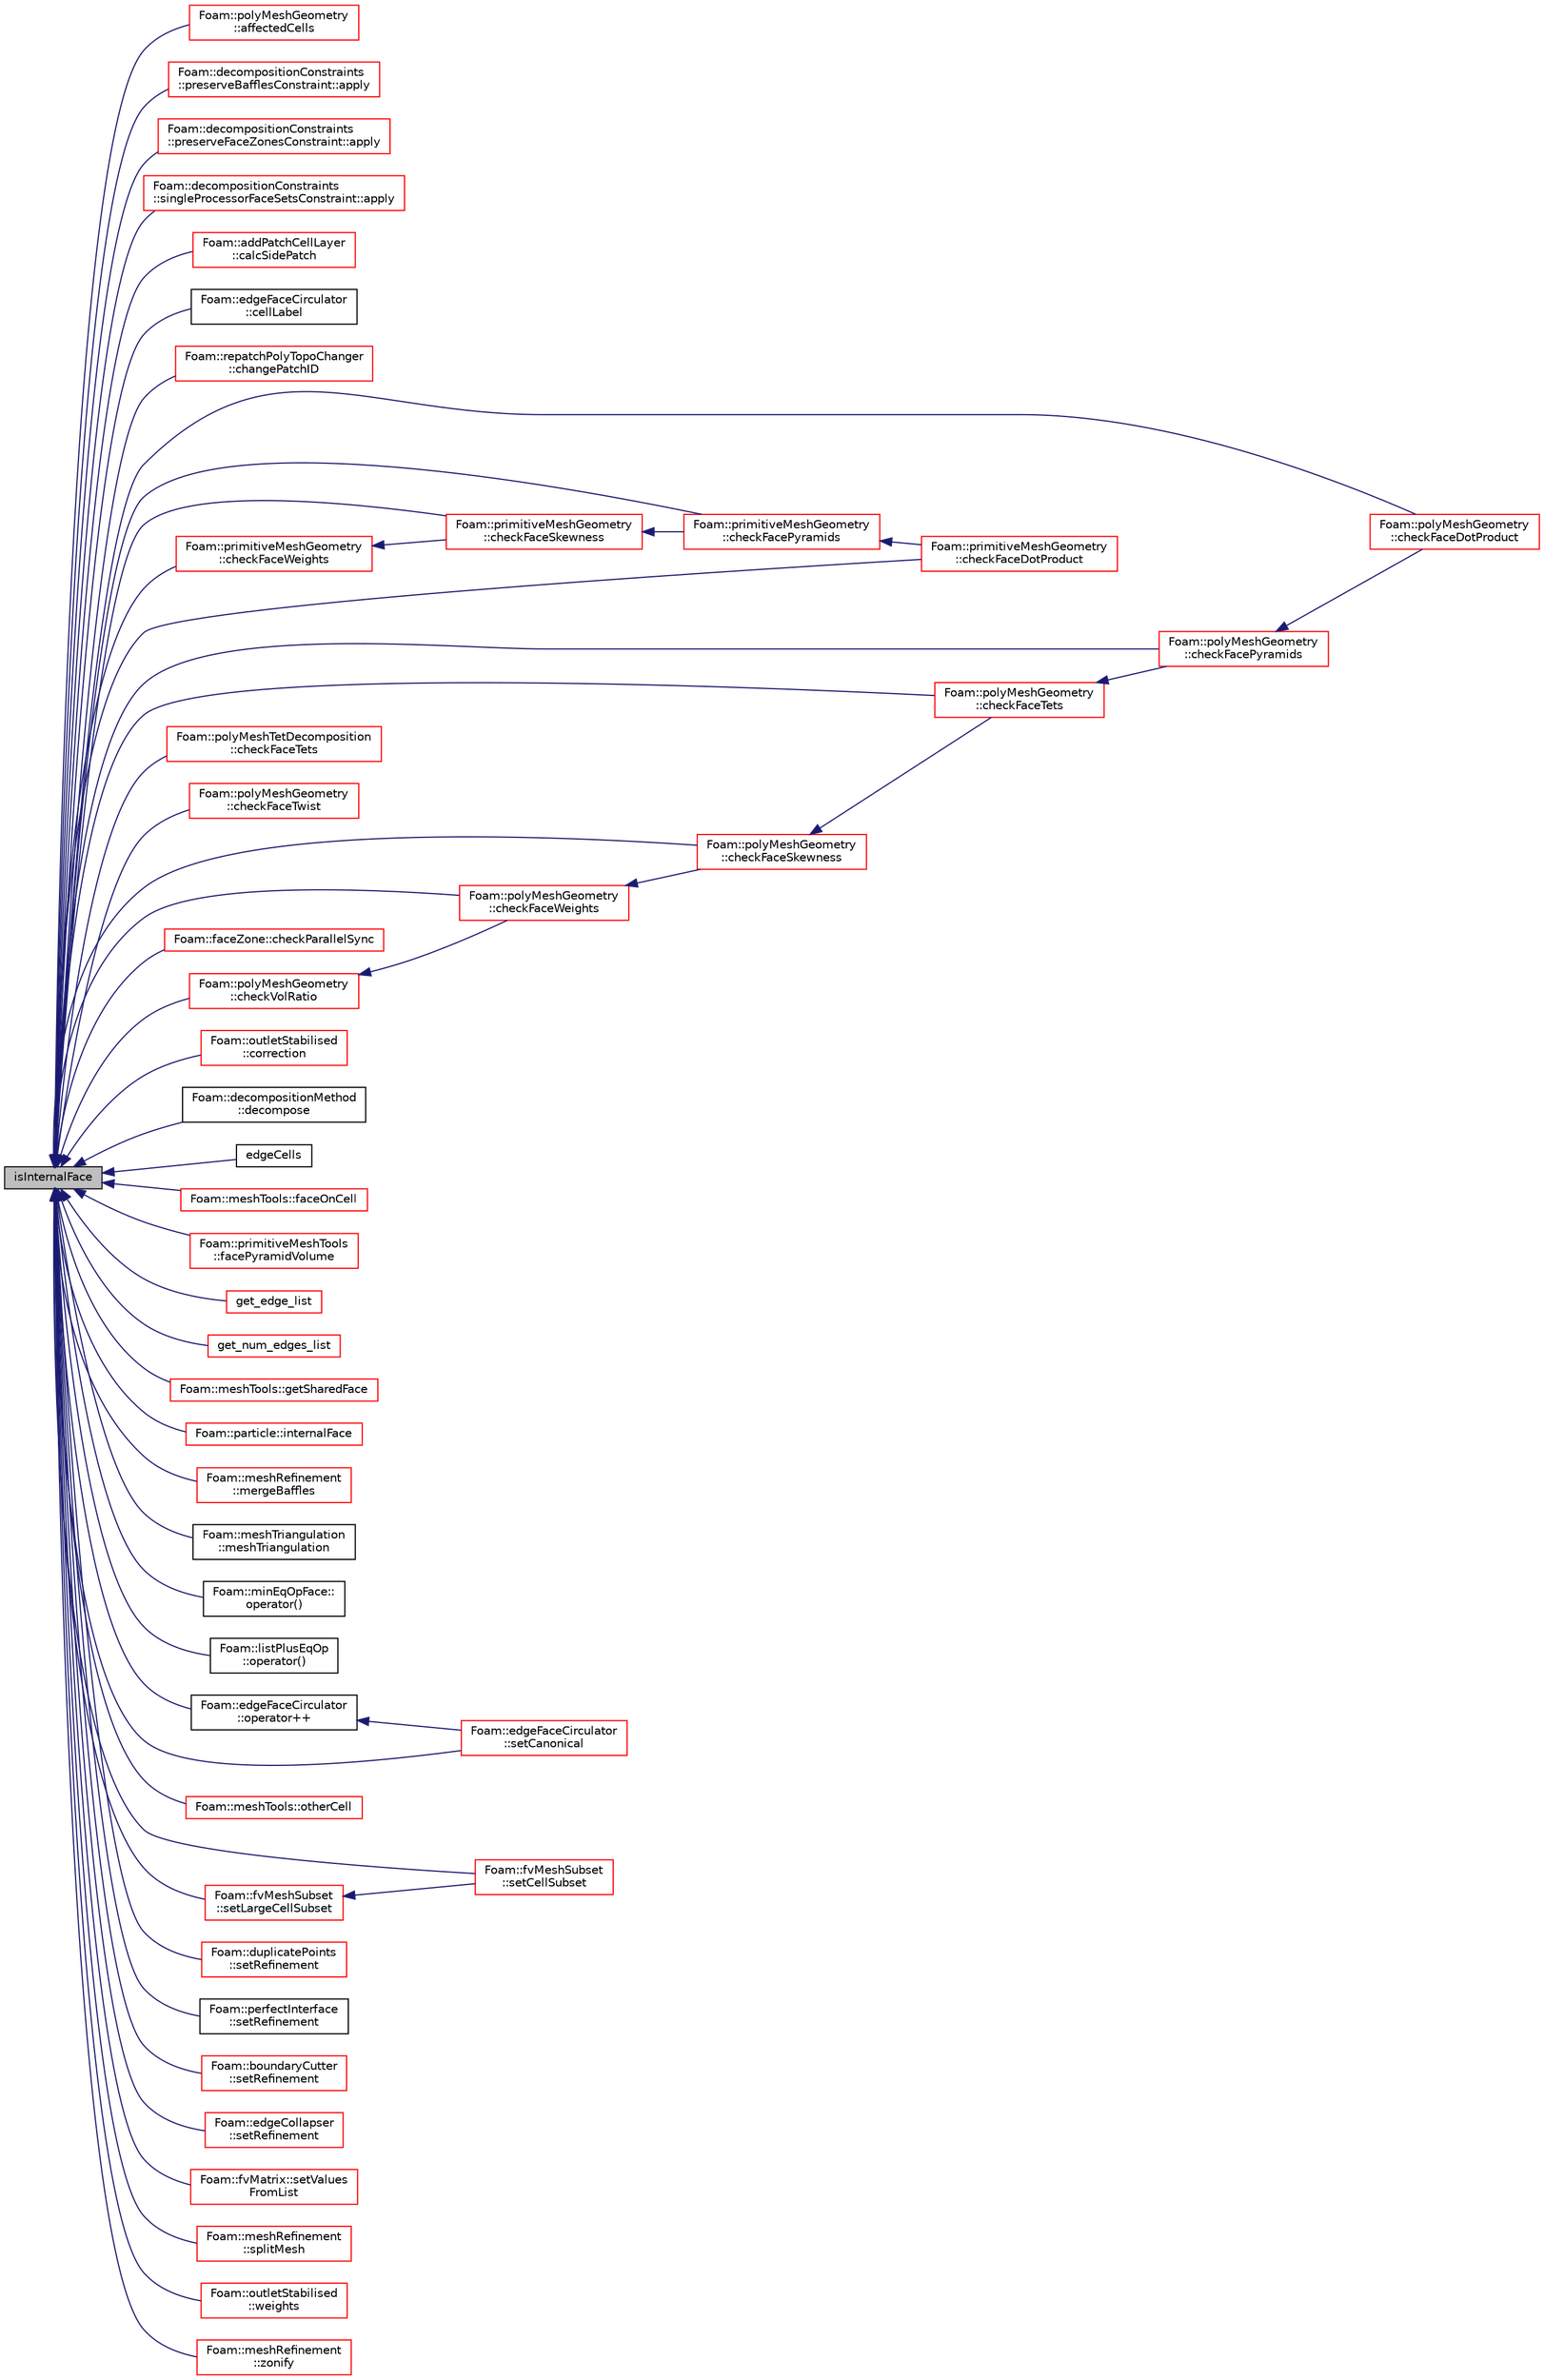 digraph "isInternalFace"
{
  bgcolor="transparent";
  edge [fontname="Helvetica",fontsize="10",labelfontname="Helvetica",labelfontsize="10"];
  node [fontname="Helvetica",fontsize="10",shape=record];
  rankdir="LR";
  Node1 [label="isInternalFace",height=0.2,width=0.4,color="black", fillcolor="grey75", style="filled", fontcolor="black"];
  Node1 -> Node2 [dir="back",color="midnightblue",fontsize="10",style="solid",fontname="Helvetica"];
  Node2 [label="Foam::polyMeshGeometry\l::affectedCells",height=0.2,width=0.4,color="red",URL="$a01963.html#af5a651dc1cbf2df9601f576420a0cc3c",tooltip="Helper function: get affected cells from faces. "];
  Node1 -> Node3 [dir="back",color="midnightblue",fontsize="10",style="solid",fontname="Helvetica"];
  Node3 [label="Foam::decompositionConstraints\l::preserveBafflesConstraint::apply",height=0.2,width=0.4,color="red",URL="$a01998.html#a1e8a14d422f43fe0ab48812e8ddee931",tooltip="Apply any additional post-decomposition constraints. "];
  Node1 -> Node4 [dir="back",color="midnightblue",fontsize="10",style="solid",fontname="Helvetica"];
  Node4 [label="Foam::decompositionConstraints\l::preserveFaceZonesConstraint::apply",height=0.2,width=0.4,color="red",URL="$a02000.html#a1e8a14d422f43fe0ab48812e8ddee931",tooltip="Apply any additional post-decomposition constraints. "];
  Node1 -> Node5 [dir="back",color="midnightblue",fontsize="10",style="solid",fontname="Helvetica"];
  Node5 [label="Foam::decompositionConstraints\l::singleProcessorFaceSetsConstraint::apply",height=0.2,width=0.4,color="red",URL="$a02400.html#a1e8a14d422f43fe0ab48812e8ddee931",tooltip="Apply any additional post-decomposition constraints. "];
  Node1 -> Node6 [dir="back",color="midnightblue",fontsize="10",style="solid",fontname="Helvetica"];
  Node6 [label="Foam::addPatchCellLayer\l::calcSidePatch",height=0.2,width=0.4,color="red",URL="$a00024.html#a25346f181e6f56df9a1839ff94eea581",tooltip="Boundary edges get extruded into boundary faces. Determine patch. "];
  Node1 -> Node7 [dir="back",color="midnightblue",fontsize="10",style="solid",fontname="Helvetica"];
  Node7 [label="Foam::edgeFaceCirculator\l::cellLabel",height=0.2,width=0.4,color="black",URL="$a00622.html#a51f6a2ab703572f360d36b74fd928777",tooltip="Helper: get the neighbouring cell according to the ownerSide. "];
  Node1 -> Node8 [dir="back",color="midnightblue",fontsize="10",style="solid",fontname="Helvetica"];
  Node8 [label="Foam::repatchPolyTopoChanger\l::changePatchID",height=0.2,width=0.4,color="red",URL="$a02221.html#a0e422d65d38d06483bef5c596b607eb2",tooltip="Change patch ID for a boundary face. Note: patchID should be in new. "];
  Node1 -> Node9 [dir="back",color="midnightblue",fontsize="10",style="solid",fontname="Helvetica"];
  Node9 [label="Foam::primitiveMeshGeometry\l::checkFaceDotProduct",height=0.2,width=0.4,color="red",URL="$a02019.html#abe689b0ea95babc2086677dec53f57f2"];
  Node1 -> Node10 [dir="back",color="midnightblue",fontsize="10",style="solid",fontname="Helvetica"];
  Node10 [label="Foam::polyMeshGeometry\l::checkFaceDotProduct",height=0.2,width=0.4,color="red",URL="$a01963.html#a5014e575335db939bc66eb2fe32ac48f",tooltip="See primitiveMesh. "];
  Node1 -> Node11 [dir="back",color="midnightblue",fontsize="10",style="solid",fontname="Helvetica"];
  Node11 [label="Foam::primitiveMeshGeometry\l::checkFacePyramids",height=0.2,width=0.4,color="red",URL="$a02019.html#ad90dd781f10ef81bbfefbe0b9b8fe46e"];
  Node11 -> Node9 [dir="back",color="midnightblue",fontsize="10",style="solid",fontname="Helvetica"];
  Node1 -> Node12 [dir="back",color="midnightblue",fontsize="10",style="solid",fontname="Helvetica"];
  Node12 [label="Foam::polyMeshGeometry\l::checkFacePyramids",height=0.2,width=0.4,color="red",URL="$a01963.html#a185c3013142ff3facc41b31d9beef53a",tooltip="See primitiveMesh. "];
  Node12 -> Node10 [dir="back",color="midnightblue",fontsize="10",style="solid",fontname="Helvetica"];
  Node1 -> Node13 [dir="back",color="midnightblue",fontsize="10",style="solid",fontname="Helvetica"];
  Node13 [label="Foam::primitiveMeshGeometry\l::checkFaceSkewness",height=0.2,width=0.4,color="red",URL="$a02019.html#a2c5229035a955dd2719a447f55181f79"];
  Node13 -> Node11 [dir="back",color="midnightblue",fontsize="10",style="solid",fontname="Helvetica"];
  Node1 -> Node14 [dir="back",color="midnightblue",fontsize="10",style="solid",fontname="Helvetica"];
  Node14 [label="Foam::polyMeshGeometry\l::checkFaceSkewness",height=0.2,width=0.4,color="red",URL="$a01963.html#a2df259c9e50de61beac65c3757c224eb",tooltip="See primitiveMesh. "];
  Node14 -> Node15 [dir="back",color="midnightblue",fontsize="10",style="solid",fontname="Helvetica"];
  Node15 [label="Foam::polyMeshGeometry\l::checkFaceTets",height=0.2,width=0.4,color="red",URL="$a01963.html#ac78de3d27453106d3cf818bda3fd90f4",tooltip="See primitiveMesh. "];
  Node15 -> Node12 [dir="back",color="midnightblue",fontsize="10",style="solid",fontname="Helvetica"];
  Node1 -> Node16 [dir="back",color="midnightblue",fontsize="10",style="solid",fontname="Helvetica"];
  Node16 [label="Foam::polyMeshTetDecomposition\l::checkFaceTets",height=0.2,width=0.4,color="red",URL="$a01965.html#a73ef5247a1e78210c08a4a9ef6222e9f",tooltip="Check face-decomposition tet volume. "];
  Node1 -> Node15 [dir="back",color="midnightblue",fontsize="10",style="solid",fontname="Helvetica"];
  Node1 -> Node17 [dir="back",color="midnightblue",fontsize="10",style="solid",fontname="Helvetica"];
  Node17 [label="Foam::polyMeshGeometry\l::checkFaceTwist",height=0.2,width=0.4,color="red",URL="$a01963.html#a1d15f5f7fdae54e4c34b03a0462cd535",tooltip="Triangle (from face-centre decomposition) normal v.s. "];
  Node1 -> Node18 [dir="back",color="midnightblue",fontsize="10",style="solid",fontname="Helvetica"];
  Node18 [label="Foam::primitiveMeshGeometry\l::checkFaceWeights",height=0.2,width=0.4,color="red",URL="$a02019.html#a43235a75da65bd601617364388f0d055"];
  Node18 -> Node13 [dir="back",color="midnightblue",fontsize="10",style="solid",fontname="Helvetica"];
  Node1 -> Node19 [dir="back",color="midnightblue",fontsize="10",style="solid",fontname="Helvetica"];
  Node19 [label="Foam::polyMeshGeometry\l::checkFaceWeights",height=0.2,width=0.4,color="red",URL="$a01963.html#a6dbbfaac834107f888c95c13272d8d8a",tooltip="Interpolation weights (0.5 for regular mesh) "];
  Node19 -> Node14 [dir="back",color="midnightblue",fontsize="10",style="solid",fontname="Helvetica"];
  Node1 -> Node20 [dir="back",color="midnightblue",fontsize="10",style="solid",fontname="Helvetica"];
  Node20 [label="Foam::faceZone::checkParallelSync",height=0.2,width=0.4,color="red",URL="$a00751.html#a490c98638239707d88ebb005c84997cf",tooltip="Check whether all procs have faces synchronised. Return. "];
  Node1 -> Node21 [dir="back",color="midnightblue",fontsize="10",style="solid",fontname="Helvetica"];
  Node21 [label="Foam::polyMeshGeometry\l::checkVolRatio",height=0.2,width=0.4,color="red",URL="$a01963.html#aa63d73334ea3f55a0fd59896924c6eb5",tooltip="Cell volume ratio of neighbouring cells (1 for regular mesh) "];
  Node21 -> Node19 [dir="back",color="midnightblue",fontsize="10",style="solid",fontname="Helvetica"];
  Node1 -> Node22 [dir="back",color="midnightblue",fontsize="10",style="solid",fontname="Helvetica"];
  Node22 [label="Foam::outletStabilised\l::correction",height=0.2,width=0.4,color="red",URL="$a01796.html#a575a424a2a3d61de0e8d6ad368b61be1",tooltip="Return the explicit correction to the face-interpolate. "];
  Node1 -> Node23 [dir="back",color="midnightblue",fontsize="10",style="solid",fontname="Helvetica"];
  Node23 [label="Foam::decompositionMethod\l::decompose",height=0.2,width=0.4,color="black",URL="$a00511.html#a9e5348f6d62778dc2721d9646d92c3d2"];
  Node1 -> Node24 [dir="back",color="midnightblue",fontsize="10",style="solid",fontname="Helvetica"];
  Node24 [label="edgeCells",height=0.2,width=0.4,color="black",URL="$a02018.html#a578da7d66c4ba46adedc174425eae0fc",tooltip="edgeCells using pointFaces, edges, pointEdges "];
  Node1 -> Node25 [dir="back",color="midnightblue",fontsize="10",style="solid",fontname="Helvetica"];
  Node25 [label="Foam::meshTools::faceOnCell",height=0.2,width=0.4,color="red",URL="$a10965.html#a5ff95c1236db4d2bb2ffea1192ceb8e3",tooltip="Is face used by cell. "];
  Node1 -> Node26 [dir="back",color="midnightblue",fontsize="10",style="solid",fontname="Helvetica"];
  Node26 [label="Foam::primitiveMeshTools\l::facePyramidVolume",height=0.2,width=0.4,color="red",URL="$a02020.html#aab4eea20bacd77eef1060af3f16adc26",tooltip="Generate face pyramid volume fields. "];
  Node1 -> Node27 [dir="back",color="midnightblue",fontsize="10",style="solid",fontname="Helvetica"];
  Node27 [label="get_edge_list",height=0.2,width=0.4,color="red",URL="$a09700.html#ab8d5c21e20f8006d17bbfdd9749b8b86"];
  Node1 -> Node28 [dir="back",color="midnightblue",fontsize="10",style="solid",fontname="Helvetica"];
  Node28 [label="get_num_edges_list",height=0.2,width=0.4,color="red",URL="$a09700.html#ac842d2c8f50b00e510c822eb92eb0d66"];
  Node1 -> Node29 [dir="back",color="midnightblue",fontsize="10",style="solid",fontname="Helvetica"];
  Node29 [label="Foam::meshTools::getSharedFace",height=0.2,width=0.4,color="red",URL="$a10965.html#a8550e28a800fded0b2d9dcdce6a6c4f6",tooltip="Return face shared by two cells. Throws error if none found. "];
  Node1 -> Node30 [dir="back",color="midnightblue",fontsize="10",style="solid",fontname="Helvetica"];
  Node30 [label="Foam::particle::internalFace",height=0.2,width=0.4,color="red",URL="$a01817.html#aa473e18c91bdf2aec87e06a7fa223e55",tooltip="Is this global face an internal face? "];
  Node1 -> Node31 [dir="back",color="midnightblue",fontsize="10",style="solid",fontname="Helvetica"];
  Node31 [label="Foam::meshRefinement\l::mergeBaffles",height=0.2,width=0.4,color="red",URL="$a01509.html#aa959f1ef1377d3a4eaac5ff099280e50",tooltip="Merge baffles. Gets pairs of faces. "];
  Node1 -> Node32 [dir="back",color="midnightblue",fontsize="10",style="solid",fontname="Helvetica"];
  Node32 [label="Foam::meshTriangulation\l::meshTriangulation",height=0.2,width=0.4,color="black",URL="$a01517.html#adc26bbba53e9c1d772cb4c2807351802",tooltip="Construct from selected mesh cell and region number to be used. "];
  Node1 -> Node33 [dir="back",color="midnightblue",fontsize="10",style="solid",fontname="Helvetica"];
  Node33 [label="Foam::minEqOpFace::\loperator()",height=0.2,width=0.4,color="black",URL="$a01531.html#af228995a82079a2c07a019825eb9c2b7"];
  Node1 -> Node34 [dir="back",color="midnightblue",fontsize="10",style="solid",fontname="Helvetica"];
  Node34 [label="Foam::listPlusEqOp\l::operator()",height=0.2,width=0.4,color="black",URL="$a01402.html#ae4420a9fd791f5ab9ebad1a3150ba899"];
  Node1 -> Node35 [dir="back",color="midnightblue",fontsize="10",style="solid",fontname="Helvetica"];
  Node35 [label="Foam::edgeFaceCirculator\l::operator++",height=0.2,width=0.4,color="black",URL="$a00622.html#a373ca9638250f9443dcf86934a465507",tooltip="Step to next face. Uses no edge addressing! "];
  Node35 -> Node36 [dir="back",color="midnightblue",fontsize="10",style="solid",fontname="Helvetica"];
  Node36 [label="Foam::edgeFaceCirculator\l::setCanonical",height=0.2,width=0.4,color="red",URL="$a00622.html#a9fe0f5513339c480e64660f5f36514c2",tooltip="Set edge to a unique state so different ones can be compared. "];
  Node1 -> Node37 [dir="back",color="midnightblue",fontsize="10",style="solid",fontname="Helvetica"];
  Node37 [label="Foam::meshTools::otherCell",height=0.2,width=0.4,color="red",URL="$a10965.html#a68cdb0f8d9a5559b578cd4103922745c",tooltip="Return cell on other side of face. Throws error. "];
  Node1 -> Node36 [dir="back",color="midnightblue",fontsize="10",style="solid",fontname="Helvetica"];
  Node1 -> Node38 [dir="back",color="midnightblue",fontsize="10",style="solid",fontname="Helvetica"];
  Node38 [label="Foam::fvMeshSubset\l::setCellSubset",height=0.2,width=0.4,color="red",URL="$a00898.html#a7007bf1daafcf75caa93fdb67143236e",tooltip="Set the subset. Create \"oldInternalFaces\" patch for exposed. "];
  Node1 -> Node39 [dir="back",color="midnightblue",fontsize="10",style="solid",fontname="Helvetica"];
  Node39 [label="Foam::fvMeshSubset\l::setLargeCellSubset",height=0.2,width=0.4,color="red",URL="$a00898.html#aa5aecd31ebb23c10811eb60949808165",tooltip="Set the subset from all cells with region == currentRegion. "];
  Node39 -> Node38 [dir="back",color="midnightblue",fontsize="10",style="solid",fontname="Helvetica"];
  Node1 -> Node40 [dir="back",color="midnightblue",fontsize="10",style="solid",fontname="Helvetica"];
  Node40 [label="Foam::duplicatePoints\l::setRefinement",height=0.2,width=0.4,color="red",URL="$a00600.html#a159a54964aa4001ff24e9fb05834750a",tooltip="Play commands into polyTopoChange to duplicate points. Gets. "];
  Node1 -> Node41 [dir="back",color="midnightblue",fontsize="10",style="solid",fontname="Helvetica"];
  Node41 [label="Foam::perfectInterface\l::setRefinement",height=0.2,width=0.4,color="black",URL="$a01873.html#a9127fcee3341a601c9d07bee5d1e3738",tooltip="Insert the layer addition/removal instructions. "];
  Node1 -> Node42 [dir="back",color="midnightblue",fontsize="10",style="solid",fontname="Helvetica"];
  Node42 [label="Foam::boundaryCutter\l::setRefinement",height=0.2,width=0.4,color="red",URL="$a00148.html#af2a66719cccb66a09867e321aae596bd",tooltip="Do actual cutting with cut description. Inserts mesh changes. "];
  Node1 -> Node43 [dir="back",color="midnightblue",fontsize="10",style="solid",fontname="Helvetica"];
  Node43 [label="Foam::edgeCollapser\l::setRefinement",height=0.2,width=0.4,color="red",URL="$a00621.html#a9b80e891413d76aa1324fdd6c9e58c64",tooltip="Play commands into polyTopoChange to create mesh. "];
  Node1 -> Node44 [dir="back",color="midnightblue",fontsize="10",style="solid",fontname="Helvetica"];
  Node44 [label="Foam::fvMatrix::setValues\lFromList",height=0.2,width=0.4,color="red",URL="$a00891.html#ae2373f8bf20e55920fbe1157213a9858",tooltip="Set solution in given cells to the specified values. "];
  Node1 -> Node45 [dir="back",color="midnightblue",fontsize="10",style="solid",fontname="Helvetica"];
  Node45 [label="Foam::meshRefinement\l::splitMesh",height=0.2,width=0.4,color="red",URL="$a01509.html#a08f4ea0b833b94c474aa41d492a55d31",tooltip="Split off (with optional buffer layers) unreachable areas. "];
  Node1 -> Node46 [dir="back",color="midnightblue",fontsize="10",style="solid",fontname="Helvetica"];
  Node46 [label="Foam::outletStabilised\l::weights",height=0.2,width=0.4,color="red",URL="$a01796.html#a845f807ae2621854059e313269e7895a",tooltip="Return the interpolation weighting factors. "];
  Node1 -> Node47 [dir="back",color="midnightblue",fontsize="10",style="solid",fontname="Helvetica"];
  Node47 [label="Foam::meshRefinement\l::zonify",height=0.2,width=0.4,color="red",URL="$a01509.html#a90cf965dfe02eb20f11a4a8c6035747f",tooltip="Put faces/cells into zones according to surface specification. "];
}
